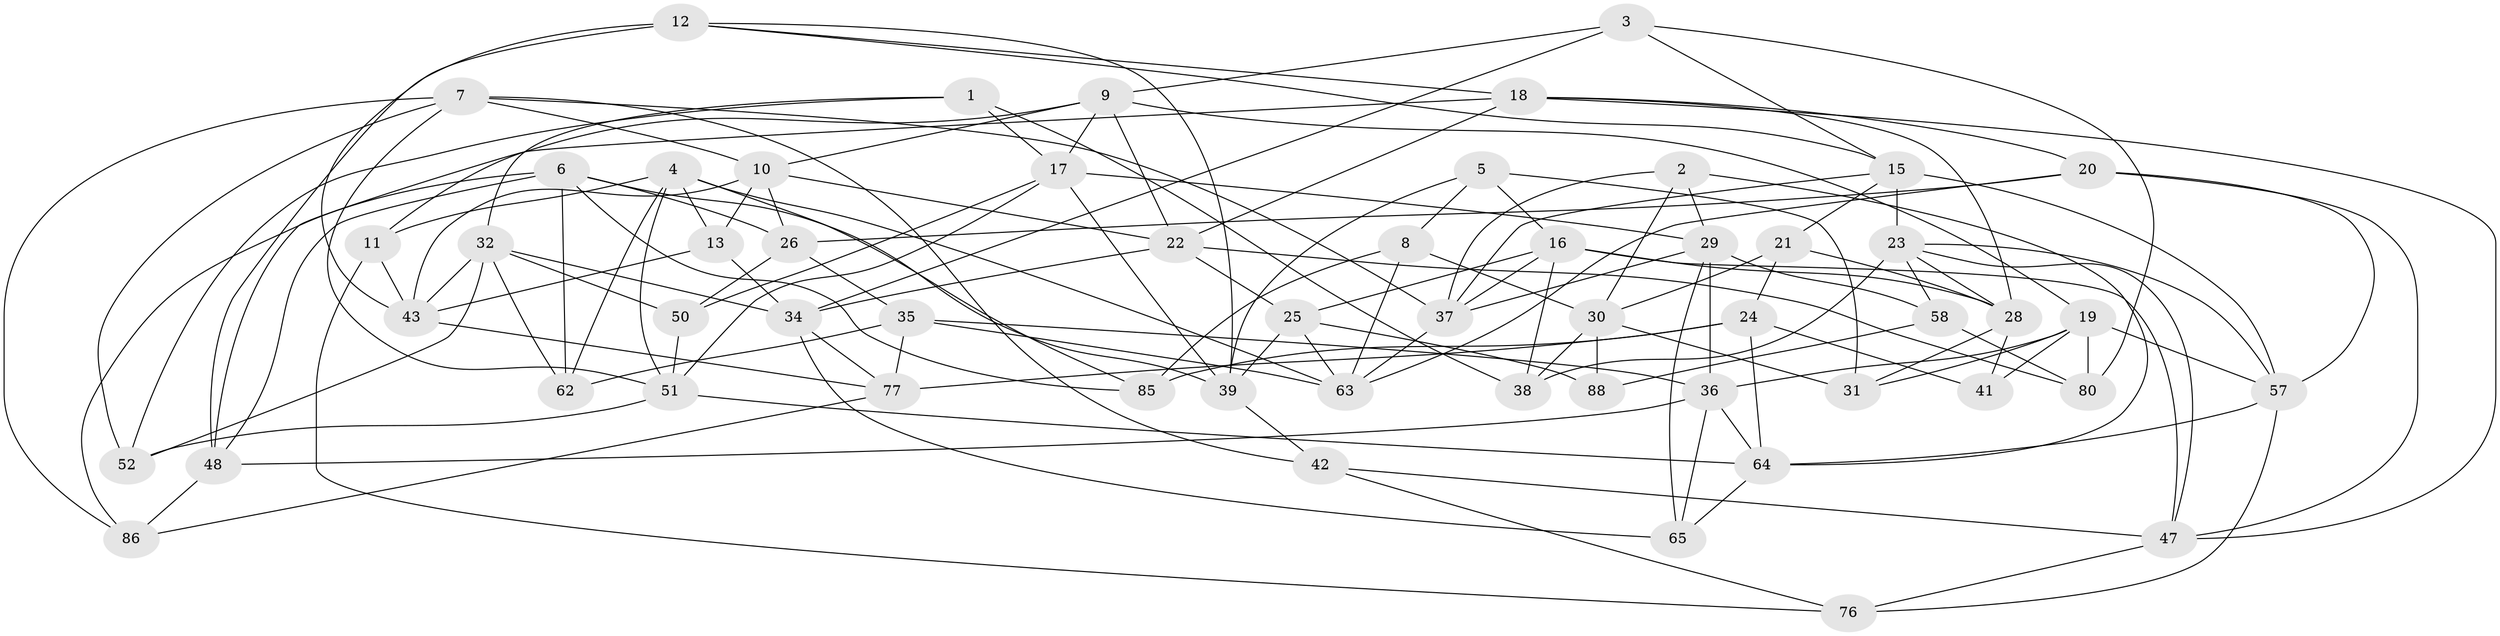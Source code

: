 // original degree distribution, {4: 1.0}
// Generated by graph-tools (version 1.1) at 2025/11/02/27/25 16:11:46]
// undirected, 56 vertices, 141 edges
graph export_dot {
graph [start="1"]
  node [color=gray90,style=filled];
  1;
  2;
  3;
  4 [super="+46"];
  5;
  6 [super="+14"];
  7 [super="+40"];
  8;
  9 [super="+90"];
  10 [super="+55"];
  11;
  12 [super="+81"];
  13;
  15 [super="+33"];
  16 [super="+44"];
  17 [super="+27"];
  18 [super="+53"];
  19 [super="+69"];
  20 [super="+61"];
  21;
  22 [super="+67"];
  23 [super="+49"];
  24 [super="+60"];
  25 [super="+68"];
  26 [super="+79"];
  28 [super="+83"];
  29 [super="+84"];
  30 [super="+56"];
  31;
  32 [super="+73"];
  34 [super="+59"];
  35 [super="+74"];
  36 [super="+75"];
  37 [super="+87"];
  38;
  39 [super="+45"];
  41;
  42;
  43 [super="+54"];
  47 [super="+72"];
  48 [super="+71"];
  50;
  51 [super="+89"];
  52;
  57 [super="+78"];
  58;
  62;
  63 [super="+66"];
  64 [super="+70"];
  65;
  76;
  77 [super="+82"];
  80;
  85;
  86;
  88;
  1 -- 17;
  1 -- 38;
  1 -- 52;
  1 -- 32;
  2 -- 37;
  2 -- 64;
  2 -- 30;
  2 -- 29;
  3 -- 34;
  3 -- 80;
  3 -- 9;
  3 -- 15;
  4 -- 63;
  4 -- 11;
  4 -- 51;
  4 -- 85;
  4 -- 13;
  4 -- 62;
  5 -- 8;
  5 -- 31;
  5 -- 39;
  5 -- 16;
  6 -- 48;
  6 -- 86;
  6 -- 26;
  6 -- 62;
  6 -- 85;
  6 -- 39;
  7 -- 42;
  7 -- 86;
  7 -- 52;
  7 -- 51;
  7 -- 37;
  7 -- 10;
  8 -- 63;
  8 -- 85;
  8 -- 30;
  9 -- 19;
  9 -- 11;
  9 -- 22;
  9 -- 17;
  9 -- 10;
  10 -- 13;
  10 -- 26;
  10 -- 43;
  10 -- 22;
  11 -- 76;
  11 -- 43;
  12 -- 43;
  12 -- 48 [weight=2];
  12 -- 15;
  12 -- 18;
  12 -- 39;
  13 -- 34;
  13 -- 43;
  15 -- 21;
  15 -- 23;
  15 -- 57;
  15 -- 37;
  16 -- 38;
  16 -- 37;
  16 -- 28;
  16 -- 25;
  16 -- 47;
  17 -- 39;
  17 -- 29;
  17 -- 50;
  17 -- 51;
  18 -- 20;
  18 -- 22;
  18 -- 28;
  18 -- 47;
  18 -- 48;
  19 -- 31;
  19 -- 80;
  19 -- 41;
  19 -- 36;
  19 -- 57;
  20 -- 26 [weight=2];
  20 -- 57;
  20 -- 47;
  20 -- 63;
  21 -- 28;
  21 -- 24;
  21 -- 30;
  22 -- 80;
  22 -- 25;
  22 -- 34;
  23 -- 38;
  23 -- 28;
  23 -- 57;
  23 -- 58;
  23 -- 47;
  24 -- 77;
  24 -- 41 [weight=2];
  24 -- 85;
  24 -- 64;
  25 -- 88 [weight=2];
  25 -- 39;
  25 -- 63;
  26 -- 50;
  26 -- 35;
  28 -- 31;
  28 -- 41;
  29 -- 36;
  29 -- 37;
  29 -- 65;
  29 -- 58;
  30 -- 88;
  30 -- 38;
  30 -- 31;
  32 -- 52;
  32 -- 34;
  32 -- 50;
  32 -- 62;
  32 -- 43;
  34 -- 65;
  34 -- 77;
  35 -- 36;
  35 -- 77 [weight=2];
  35 -- 62;
  35 -- 63;
  36 -- 65;
  36 -- 48;
  36 -- 64;
  37 -- 63;
  39 -- 42;
  42 -- 76;
  42 -- 47;
  43 -- 77;
  47 -- 76;
  48 -- 86;
  50 -- 51;
  51 -- 52;
  51 -- 64;
  57 -- 76;
  57 -- 64;
  58 -- 88;
  58 -- 80;
  64 -- 65;
  77 -- 86;
}

